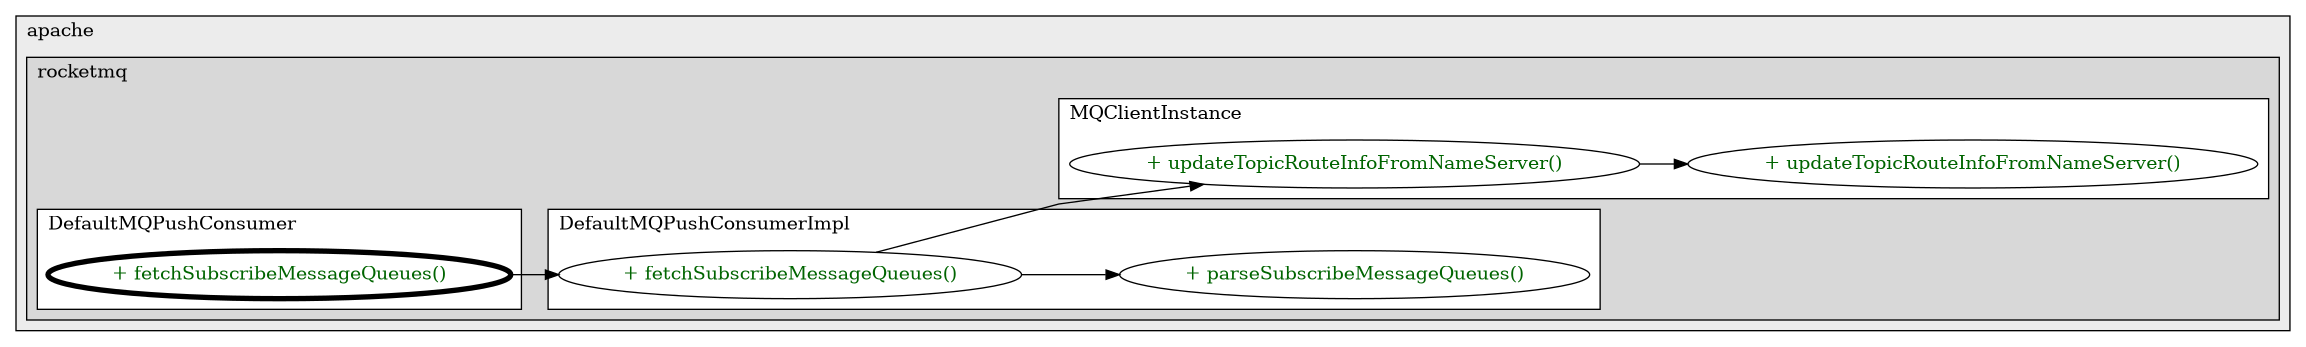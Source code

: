 @startuml

/' diagram meta data start
config=CallConfiguration;
{
  "rootMethod": "org.apache.rocketmq.client.consumer.DefaultMQPushConsumer#fetchSubscribeMessageQueues(String)",
  "projectClassification": {
    "searchMode": "OpenProject", // OpenProject, AllProjects
    "includedProjects": "",
    "pathEndKeywords": "*.impl",
    "isClientPath": "",
    "isClientName": "",
    "isTestPath": "",
    "isTestName": "",
    "isMappingPath": "",
    "isMappingName": "",
    "isDataAccessPath": "",
    "isDataAccessName": "",
    "isDataStructurePath": "",
    "isDataStructureName": "",
    "isInterfaceStructuresPath": "",
    "isInterfaceStructuresName": "",
    "isEntryPointPath": "",
    "isEntryPointName": "",
    "treatFinalFieldsAsMandatory": false
  },
  "graphRestriction": {
    "classPackageExcludeFilter": "",
    "classPackageIncludeFilter": "",
    "classNameExcludeFilter": "",
    "classNameIncludeFilter": "",
    "methodNameExcludeFilter": "",
    "methodNameIncludeFilter": "",
    "removeByInheritance": "", // inheritance/annotation based filtering is done in a second step
    "removeByAnnotation": "",
    "removeByClassPackage": "", // cleanup the graph after inheritance/annotation based filtering is done
    "removeByClassName": "",
    "cutMappings": false,
    "cutEnum": true,
    "cutTests": true,
    "cutClient": true,
    "cutDataAccess": true,
    "cutInterfaceStructures": true,
    "cutDataStructures": true,
    "cutGetterAndSetter": true,
    "cutConstructors": true
  },
  "graphTraversal": {
    "forwardDepth": 3,
    "backwardDepth": 3,
    "classPackageExcludeFilter": "",
    "classPackageIncludeFilter": "",
    "classNameExcludeFilter": "",
    "classNameIncludeFilter": "",
    "methodNameExcludeFilter": "",
    "methodNameIncludeFilter": "",
    "hideMappings": false,
    "hideDataStructures": false,
    "hidePrivateMethods": true,
    "hideInterfaceCalls": true, // indirection: implementation -> interface (is hidden) -> implementation
    "onlyShowApplicationEntryPoints": false, // root node is included
    "useMethodCallsForStructureDiagram": "ForwardOnly" // ForwardOnly, BothDirections, No
  },
  "details": {
    "aggregation": "GroupByClass", // ByClass, GroupByClass, None
    "showMethodParametersTypes": false,
    "showMethodParametersNames": false,
    "showMethodReturnType": false,
    "showPackageLevels": 2,
    "showCallOrder": false,
    "edgeMode": "MethodsOnly", // TypesOnly, MethodsOnly, TypesAndMethods, MethodsAndDirectTypeUsage
    "showDetailedClassStructure": false
  },
  "rootClass": "org.apache.rocketmq.client.consumer.DefaultMQPushConsumer",
  "extensionCallbackMethod": "" // qualified.class.name#methodName - signature: public static String method(String)
}
diagram meta data end '/



digraph g {
    rankdir="LR"
    splines=polyline
    

'nodes 
subgraph cluster_1411517106 { 
   	label=apache
	labeljust=l
	fillcolor="#ececec"
	style=filled
   
   subgraph cluster_1714486248 { 
   	label=rocketmq
	labeljust=l
	fillcolor="#d8d8d8"
	style=filled
   
   subgraph cluster_1817307469 { 
   	label=MQClientInstance
	labeljust=l
	fillcolor=white
	style=filled
   
   MQClientInstance700434529XXXupdateTopicRouteInfoFromNameServer1808118735[
	label="+ updateTopicRouteInfoFromNameServer()"
	style=filled
	fillcolor=white
	tooltip="MQClientInstance

null"
	fontcolor=darkgreen
];

MQClientInstance700434529XXXupdateTopicRouteInfoFromNameServer491281216[
	label="+ updateTopicRouteInfoFromNameServer()"
	style=filled
	fillcolor=white
	tooltip="MQClientInstance

null"
	fontcolor=darkgreen
];
} 

subgraph cluster_2004609280 { 
   	label=DefaultMQPushConsumer
	labeljust=l
	fillcolor=white
	style=filled
   
   DefaultMQPushConsumer633216551XXXfetchSubscribeMessageQueues1808118735[
	label="+ fetchSubscribeMessageQueues()"
	style=filled
	fillcolor=white
	tooltip="DefaultMQPushConsumer

&#10;  Fetch message queues from consumer cache according to the topic&#10; &#10;  @param topic message topic&#10;  @return queue set&#10; "
	penwidth=4
	fontcolor=darkgreen
];
} 

subgraph cluster_290650472 { 
   	label=DefaultMQPushConsumerImpl
	labeljust=l
	fillcolor=white
	style=filled
   
   DefaultMQPushConsumerImpl1317777407XXXfetchSubscribeMessageQueues1808118735[
	label="+ fetchSubscribeMessageQueues()"
	style=filled
	fillcolor=white
	tooltip="DefaultMQPushConsumerImpl

null"
	fontcolor=darkgreen
];

DefaultMQPushConsumerImpl1317777407XXXparseSubscribeMessageQueues1670009318[
	label="+ parseSubscribeMessageQueues()"
	style=filled
	fillcolor=white
	tooltip="DefaultMQPushConsumerImpl

null"
	fontcolor=darkgreen
];
} 
} 
} 

'edges    
DefaultMQPushConsumer633216551XXXfetchSubscribeMessageQueues1808118735 -> DefaultMQPushConsumerImpl1317777407XXXfetchSubscribeMessageQueues1808118735;
DefaultMQPushConsumerImpl1317777407XXXfetchSubscribeMessageQueues1808118735 -> DefaultMQPushConsumerImpl1317777407XXXparseSubscribeMessageQueues1670009318;
DefaultMQPushConsumerImpl1317777407XXXfetchSubscribeMessageQueues1808118735 -> MQClientInstance700434529XXXupdateTopicRouteInfoFromNameServer1808118735;
MQClientInstance700434529XXXupdateTopicRouteInfoFromNameServer1808118735 -> MQClientInstance700434529XXXupdateTopicRouteInfoFromNameServer491281216;
    
}
@enduml